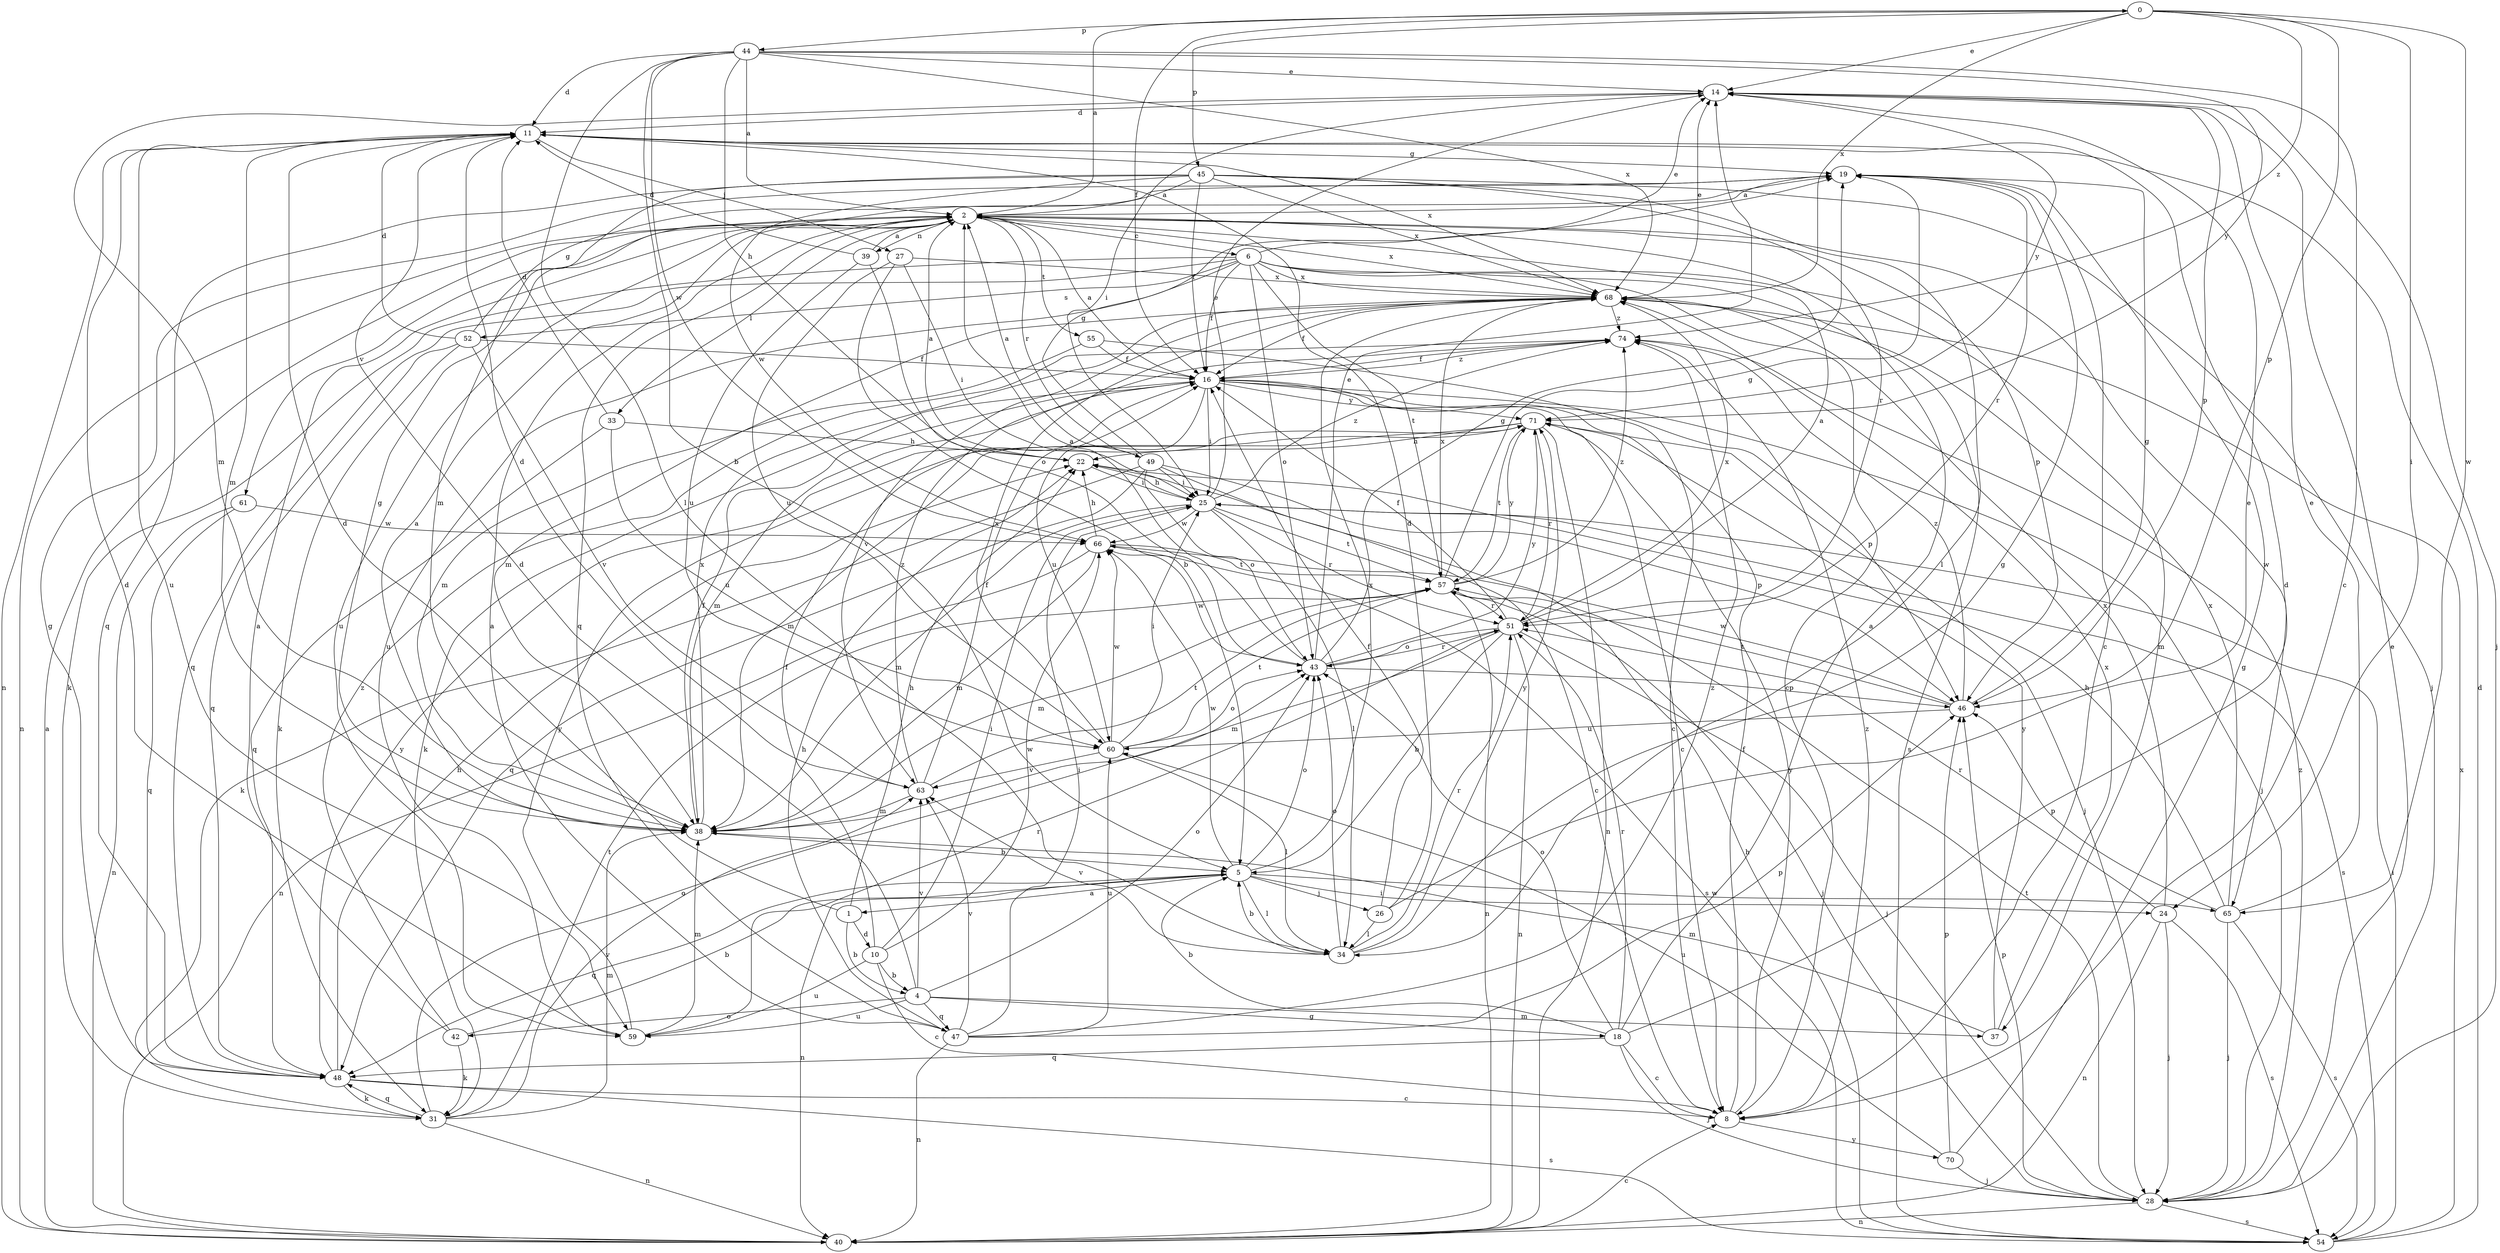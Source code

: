 strict digraph  {
0;
1;
2;
4;
5;
6;
8;
10;
11;
14;
16;
18;
19;
22;
24;
25;
26;
27;
28;
31;
33;
34;
37;
38;
39;
40;
42;
43;
44;
45;
46;
47;
48;
49;
51;
52;
54;
55;
57;
59;
60;
61;
63;
65;
66;
68;
70;
71;
74;
0 -> 14  [label=e];
0 -> 16  [label=f];
0 -> 24  [label=i];
0 -> 44  [label=p];
0 -> 45  [label=p];
0 -> 46  [label=p];
0 -> 65  [label=w];
0 -> 68  [label=x];
0 -> 74  [label=z];
1 -> 4  [label=b];
1 -> 10  [label=d];
1 -> 11  [label=d];
1 -> 22  [label=h];
2 -> 0  [label=a];
2 -> 6  [label=c];
2 -> 33  [label=l];
2 -> 39  [label=n];
2 -> 40  [label=n];
2 -> 46  [label=p];
2 -> 47  [label=q];
2 -> 49  [label=r];
2 -> 55  [label=t];
2 -> 59  [label=u];
2 -> 61  [label=v];
2 -> 65  [label=w];
2 -> 68  [label=x];
4 -> 11  [label=d];
4 -> 18  [label=g];
4 -> 37  [label=m];
4 -> 42  [label=o];
4 -> 43  [label=o];
4 -> 47  [label=q];
4 -> 59  [label=u];
4 -> 63  [label=v];
5 -> 1  [label=a];
5 -> 24  [label=i];
5 -> 26  [label=j];
5 -> 34  [label=l];
5 -> 40  [label=n];
5 -> 43  [label=o];
5 -> 48  [label=q];
5 -> 65  [label=w];
5 -> 66  [label=w];
5 -> 68  [label=x];
6 -> 8  [label=c];
6 -> 14  [label=e];
6 -> 16  [label=f];
6 -> 31  [label=k];
6 -> 37  [label=m];
6 -> 43  [label=o];
6 -> 48  [label=q];
6 -> 52  [label=s];
6 -> 54  [label=s];
6 -> 57  [label=t];
6 -> 59  [label=u];
6 -> 68  [label=x];
8 -> 16  [label=f];
8 -> 70  [label=y];
8 -> 71  [label=y];
8 -> 74  [label=z];
10 -> 4  [label=b];
10 -> 8  [label=c];
10 -> 16  [label=f];
10 -> 25  [label=i];
10 -> 59  [label=u];
10 -> 66  [label=w];
11 -> 19  [label=g];
11 -> 27  [label=j];
11 -> 38  [label=m];
11 -> 40  [label=n];
11 -> 59  [label=u];
11 -> 68  [label=x];
14 -> 11  [label=d];
14 -> 25  [label=i];
14 -> 28  [label=j];
14 -> 38  [label=m];
14 -> 46  [label=p];
14 -> 71  [label=y];
16 -> 2  [label=a];
16 -> 8  [label=c];
16 -> 25  [label=i];
16 -> 28  [label=j];
16 -> 31  [label=k];
16 -> 38  [label=m];
16 -> 46  [label=p];
16 -> 60  [label=u];
16 -> 71  [label=y];
16 -> 74  [label=z];
18 -> 2  [label=a];
18 -> 5  [label=b];
18 -> 8  [label=c];
18 -> 11  [label=d];
18 -> 28  [label=j];
18 -> 43  [label=o];
18 -> 48  [label=q];
18 -> 51  [label=r];
19 -> 2  [label=a];
19 -> 8  [label=c];
19 -> 51  [label=r];
22 -> 2  [label=a];
22 -> 25  [label=i];
24 -> 28  [label=j];
24 -> 40  [label=n];
24 -> 51  [label=r];
24 -> 54  [label=s];
24 -> 68  [label=x];
25 -> 14  [label=e];
25 -> 22  [label=h];
25 -> 34  [label=l];
25 -> 38  [label=m];
25 -> 51  [label=r];
25 -> 54  [label=s];
25 -> 57  [label=t];
25 -> 66  [label=w];
25 -> 74  [label=z];
26 -> 11  [label=d];
26 -> 14  [label=e];
26 -> 16  [label=f];
26 -> 34  [label=l];
27 -> 5  [label=b];
27 -> 25  [label=i];
27 -> 60  [label=u];
27 -> 68  [label=x];
28 -> 14  [label=e];
28 -> 40  [label=n];
28 -> 46  [label=p];
28 -> 54  [label=s];
28 -> 57  [label=t];
28 -> 74  [label=z];
31 -> 38  [label=m];
31 -> 40  [label=n];
31 -> 43  [label=o];
31 -> 48  [label=q];
31 -> 57  [label=t];
31 -> 63  [label=v];
33 -> 11  [label=d];
33 -> 22  [label=h];
33 -> 48  [label=q];
33 -> 60  [label=u];
34 -> 5  [label=b];
34 -> 19  [label=g];
34 -> 43  [label=o];
34 -> 51  [label=r];
34 -> 63  [label=v];
34 -> 71  [label=y];
37 -> 38  [label=m];
37 -> 68  [label=x];
37 -> 71  [label=y];
38 -> 2  [label=a];
38 -> 5  [label=b];
38 -> 16  [label=f];
38 -> 19  [label=g];
38 -> 68  [label=x];
39 -> 2  [label=a];
39 -> 11  [label=d];
39 -> 43  [label=o];
39 -> 60  [label=u];
40 -> 2  [label=a];
40 -> 8  [label=c];
42 -> 2  [label=a];
42 -> 5  [label=b];
42 -> 31  [label=k];
42 -> 74  [label=z];
43 -> 2  [label=a];
43 -> 14  [label=e];
43 -> 19  [label=g];
43 -> 46  [label=p];
43 -> 51  [label=r];
43 -> 66  [label=w];
43 -> 71  [label=y];
44 -> 2  [label=a];
44 -> 5  [label=b];
44 -> 8  [label=c];
44 -> 11  [label=d];
44 -> 14  [label=e];
44 -> 22  [label=h];
44 -> 34  [label=l];
44 -> 66  [label=w];
44 -> 68  [label=x];
44 -> 71  [label=y];
45 -> 2  [label=a];
45 -> 16  [label=f];
45 -> 28  [label=j];
45 -> 34  [label=l];
45 -> 38  [label=m];
45 -> 48  [label=q];
45 -> 51  [label=r];
45 -> 66  [label=w];
45 -> 68  [label=x];
46 -> 19  [label=g];
46 -> 57  [label=t];
46 -> 60  [label=u];
46 -> 66  [label=w];
46 -> 74  [label=z];
47 -> 2  [label=a];
47 -> 22  [label=h];
47 -> 25  [label=i];
47 -> 40  [label=n];
47 -> 46  [label=p];
47 -> 60  [label=u];
47 -> 63  [label=v];
47 -> 74  [label=z];
48 -> 8  [label=c];
48 -> 19  [label=g];
48 -> 22  [label=h];
48 -> 31  [label=k];
48 -> 54  [label=s];
48 -> 71  [label=y];
49 -> 2  [label=a];
49 -> 8  [label=c];
49 -> 19  [label=g];
49 -> 25  [label=i];
49 -> 31  [label=k];
49 -> 43  [label=o];
49 -> 46  [label=p];
49 -> 48  [label=q];
51 -> 2  [label=a];
51 -> 5  [label=b];
51 -> 16  [label=f];
51 -> 28  [label=j];
51 -> 38  [label=m];
51 -> 40  [label=n];
51 -> 43  [label=o];
51 -> 68  [label=x];
52 -> 11  [label=d];
52 -> 16  [label=f];
52 -> 19  [label=g];
52 -> 31  [label=k];
52 -> 48  [label=q];
52 -> 63  [label=v];
54 -> 11  [label=d];
54 -> 22  [label=h];
54 -> 25  [label=i];
54 -> 68  [label=x];
55 -> 8  [label=c];
55 -> 16  [label=f];
55 -> 38  [label=m];
57 -> 19  [label=g];
57 -> 28  [label=j];
57 -> 38  [label=m];
57 -> 40  [label=n];
57 -> 51  [label=r];
57 -> 68  [label=x];
57 -> 71  [label=y];
57 -> 74  [label=z];
59 -> 11  [label=d];
59 -> 38  [label=m];
59 -> 51  [label=r];
59 -> 71  [label=y];
60 -> 25  [label=i];
60 -> 34  [label=l];
60 -> 43  [label=o];
60 -> 57  [label=t];
60 -> 63  [label=v];
60 -> 66  [label=w];
60 -> 68  [label=x];
61 -> 40  [label=n];
61 -> 48  [label=q];
61 -> 66  [label=w];
63 -> 11  [label=d];
63 -> 16  [label=f];
63 -> 38  [label=m];
63 -> 57  [label=t];
63 -> 74  [label=z];
65 -> 14  [label=e];
65 -> 22  [label=h];
65 -> 28  [label=j];
65 -> 46  [label=p];
65 -> 54  [label=s];
65 -> 68  [label=x];
66 -> 22  [label=h];
66 -> 38  [label=m];
66 -> 40  [label=n];
66 -> 54  [label=s];
66 -> 57  [label=t];
68 -> 14  [label=e];
68 -> 16  [label=f];
68 -> 38  [label=m];
68 -> 63  [label=v];
68 -> 74  [label=z];
70 -> 19  [label=g];
70 -> 28  [label=j];
70 -> 46  [label=p];
70 -> 60  [label=u];
71 -> 22  [label=h];
71 -> 28  [label=j];
71 -> 38  [label=m];
71 -> 40  [label=n];
71 -> 51  [label=r];
71 -> 57  [label=t];
74 -> 16  [label=f];
}
